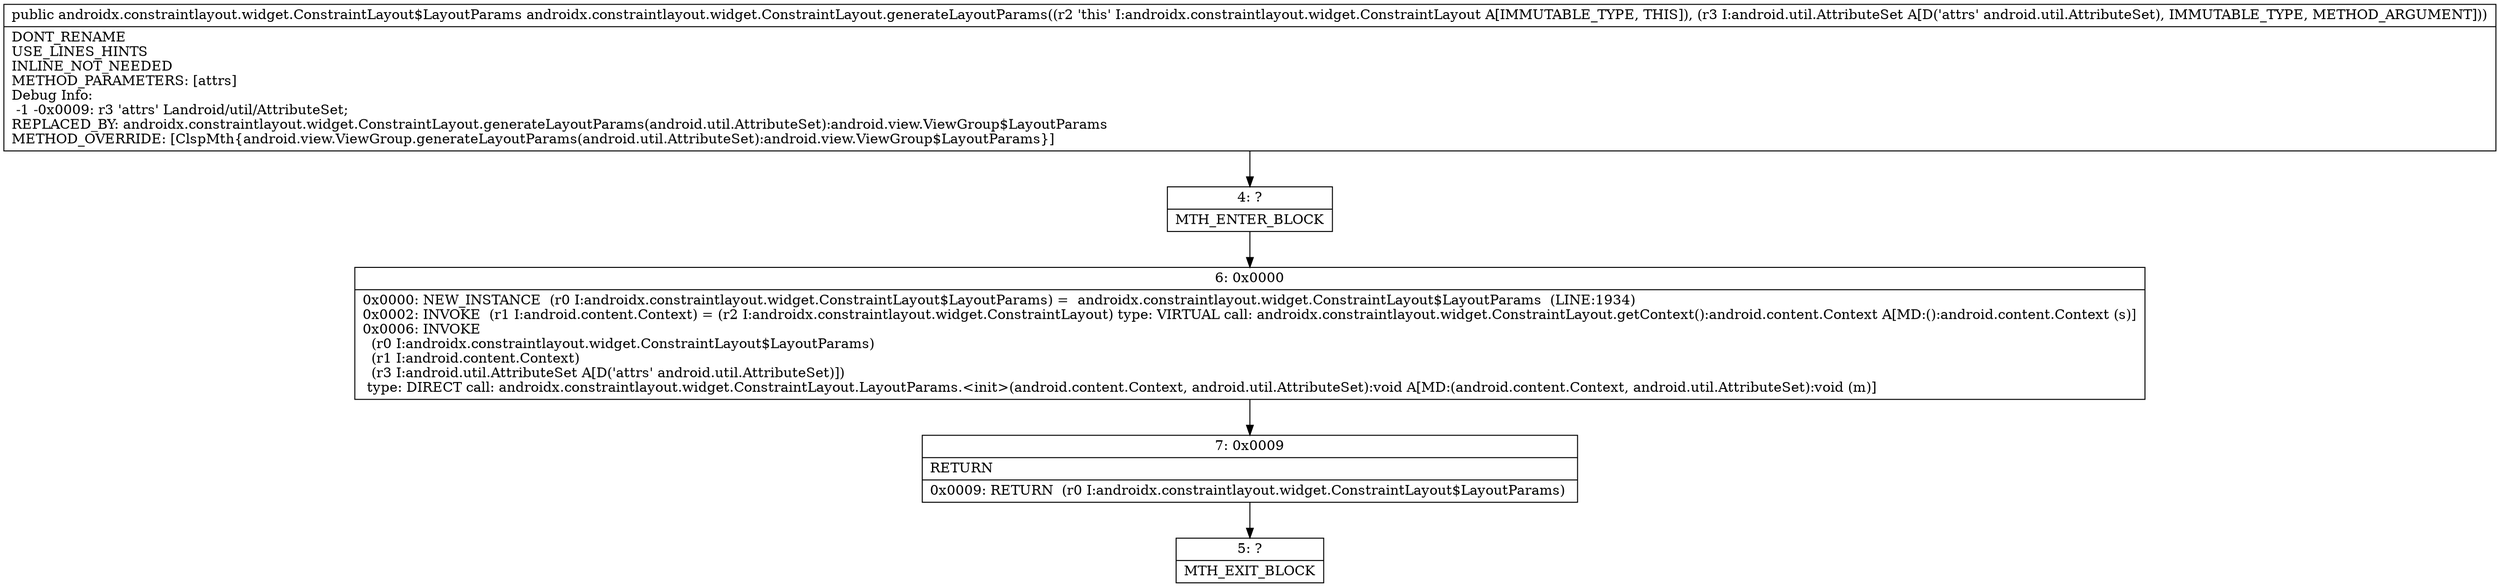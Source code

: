 digraph "CFG forandroidx.constraintlayout.widget.ConstraintLayout.generateLayoutParams(Landroid\/util\/AttributeSet;)Landroidx\/constraintlayout\/widget\/ConstraintLayout$LayoutParams;" {
Node_4 [shape=record,label="{4\:\ ?|MTH_ENTER_BLOCK\l}"];
Node_6 [shape=record,label="{6\:\ 0x0000|0x0000: NEW_INSTANCE  (r0 I:androidx.constraintlayout.widget.ConstraintLayout$LayoutParams) =  androidx.constraintlayout.widget.ConstraintLayout$LayoutParams  (LINE:1934)\l0x0002: INVOKE  (r1 I:android.content.Context) = (r2 I:androidx.constraintlayout.widget.ConstraintLayout) type: VIRTUAL call: androidx.constraintlayout.widget.ConstraintLayout.getContext():android.content.Context A[MD:():android.content.Context (s)]\l0x0006: INVOKE  \l  (r0 I:androidx.constraintlayout.widget.ConstraintLayout$LayoutParams)\l  (r1 I:android.content.Context)\l  (r3 I:android.util.AttributeSet A[D('attrs' android.util.AttributeSet)])\l type: DIRECT call: androidx.constraintlayout.widget.ConstraintLayout.LayoutParams.\<init\>(android.content.Context, android.util.AttributeSet):void A[MD:(android.content.Context, android.util.AttributeSet):void (m)]\l}"];
Node_7 [shape=record,label="{7\:\ 0x0009|RETURN\l|0x0009: RETURN  (r0 I:androidx.constraintlayout.widget.ConstraintLayout$LayoutParams) \l}"];
Node_5 [shape=record,label="{5\:\ ?|MTH_EXIT_BLOCK\l}"];
MethodNode[shape=record,label="{public androidx.constraintlayout.widget.ConstraintLayout$LayoutParams androidx.constraintlayout.widget.ConstraintLayout.generateLayoutParams((r2 'this' I:androidx.constraintlayout.widget.ConstraintLayout A[IMMUTABLE_TYPE, THIS]), (r3 I:android.util.AttributeSet A[D('attrs' android.util.AttributeSet), IMMUTABLE_TYPE, METHOD_ARGUMENT]))  | DONT_RENAME\lUSE_LINES_HINTS\lINLINE_NOT_NEEDED\lMETHOD_PARAMETERS: [attrs]\lDebug Info:\l  \-1 \-0x0009: r3 'attrs' Landroid\/util\/AttributeSet;\lREPLACED_BY: androidx.constraintlayout.widget.ConstraintLayout.generateLayoutParams(android.util.AttributeSet):android.view.ViewGroup$LayoutParams\lMETHOD_OVERRIDE: [ClspMth\{android.view.ViewGroup.generateLayoutParams(android.util.AttributeSet):android.view.ViewGroup$LayoutParams\}]\l}"];
MethodNode -> Node_4;Node_4 -> Node_6;
Node_6 -> Node_7;
Node_7 -> Node_5;
}


